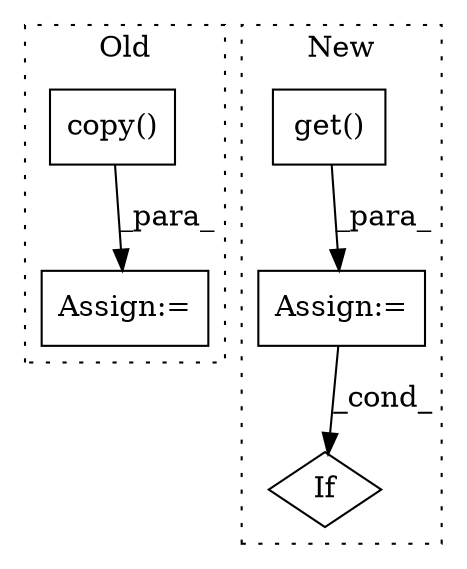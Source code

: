 digraph G {
subgraph cluster0 {
1 [label="copy()" a="75" s="7032" l="32" shape="box"];
4 [label="Assign:=" a="68" s="7364" l="4" shape="box"];
label = "Old";
style="dotted";
}
subgraph cluster1 {
2 [label="get()" a="75" s="7022,7050" l="14,1" shape="box"];
3 [label="If" a="96" s="7064" l="3" shape="diamond"];
5 [label="Assign:=" a="68" s="7019" l="3" shape="box"];
label = "New";
style="dotted";
}
1 -> 4 [label="_para_"];
2 -> 5 [label="_para_"];
5 -> 3 [label="_cond_"];
}